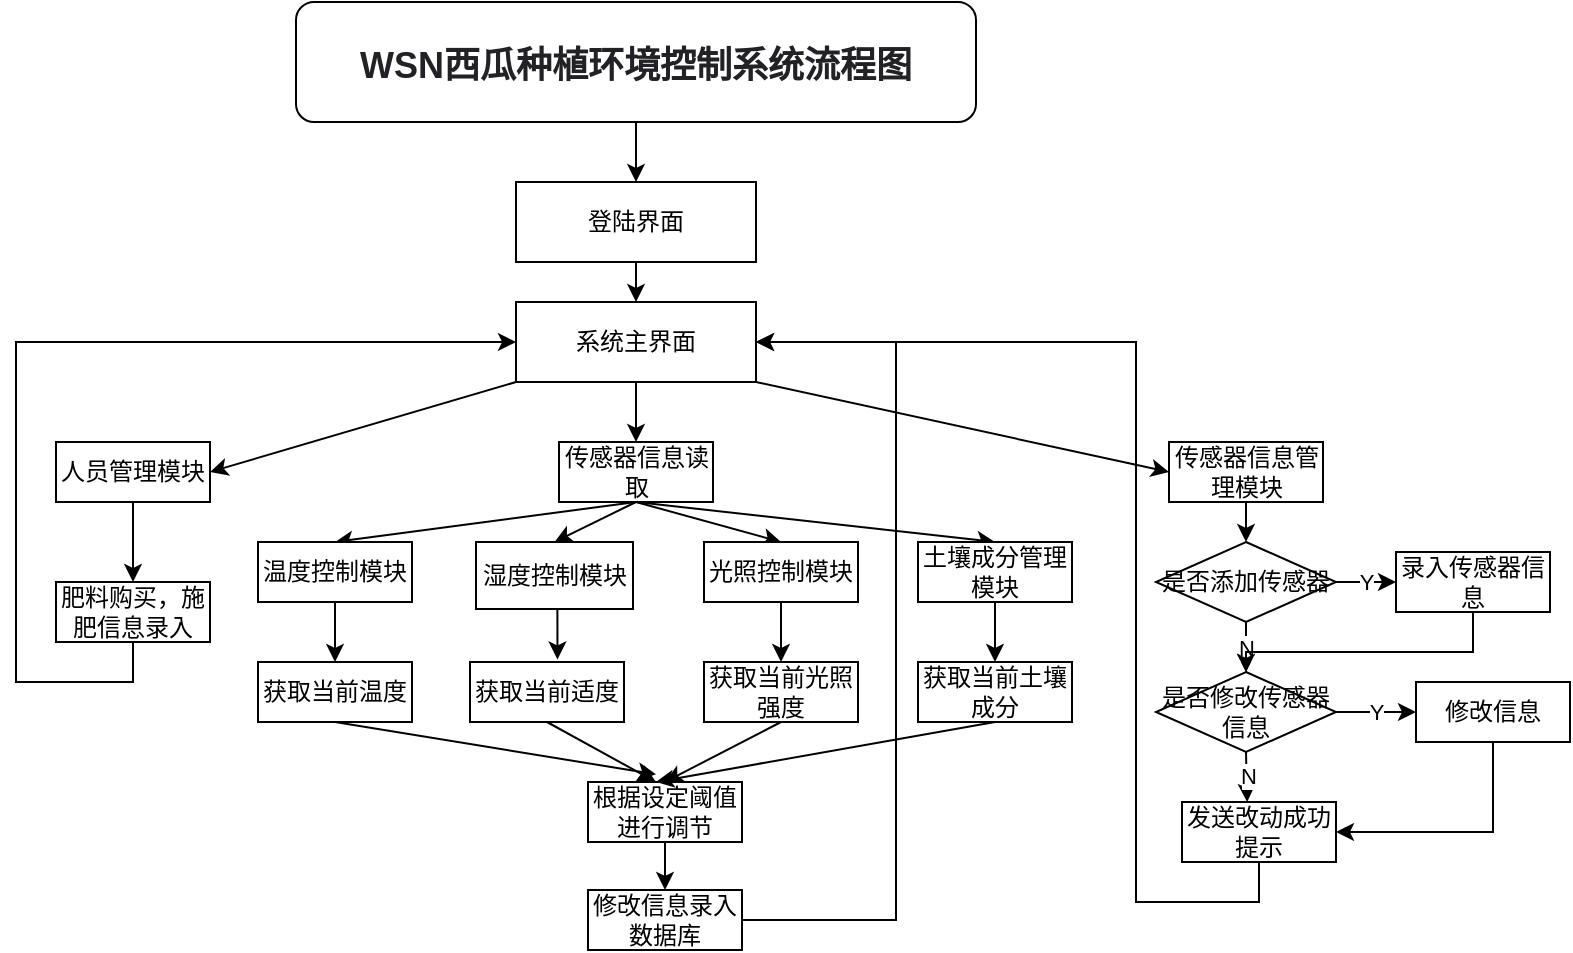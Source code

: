 <mxfile version="21.3.7" type="github">
  <diagram name="第 1 页" id="uYOzKwJhcK0Re-k-pvqv">
    <mxGraphModel dx="1008" dy="439" grid="1" gridSize="10" guides="1" tooltips="1" connect="1" arrows="1" fold="1" page="1" pageScale="1" pageWidth="827" pageHeight="1169" math="0" shadow="0">
      <root>
        <mxCell id="0" />
        <mxCell id="1" parent="0" />
        <mxCell id="0DfjW3Tcr3vnO2-7GO_Q-34" style="edgeStyle=orthogonalEdgeStyle;rounded=0;orthogonalLoop=1;jettySize=auto;html=1;exitX=0.5;exitY=1;exitDx=0;exitDy=0;entryX=0.5;entryY=0;entryDx=0;entryDy=0;" edge="1" parent="1" source="0DfjW3Tcr3vnO2-7GO_Q-2" target="0DfjW3Tcr3vnO2-7GO_Q-3">
          <mxGeometry relative="1" as="geometry" />
        </mxCell>
        <mxCell id="0DfjW3Tcr3vnO2-7GO_Q-2" value="&lt;h1 style=&quot;box-sizing: border-box; outline: 0px; margin: 0px; padding: 0px; font-family: &amp;quot;PingFang SC&amp;quot;, &amp;quot;Microsoft YaHei&amp;quot;, SimHei, Arial, SimSun; overflow-wrap: break-word; color: rgb(34, 34, 38); word-break: break-all; font-variant-ligatures: common-ligatures; text-align: start; background-color: rgb(255, 255, 255); user-select: text !important;&quot; id=&quot;articleContentId&quot; class=&quot;title-article&quot;&gt;&lt;font style=&quot;font-size: 18px;&quot;&gt;WSN西瓜种植环境控制系统流程图&lt;/font&gt;&lt;/h1&gt;" style="rounded=1;whiteSpace=wrap;html=1;" vertex="1" parent="1">
          <mxGeometry x="190" y="110" width="340" height="60" as="geometry" />
        </mxCell>
        <mxCell id="0DfjW3Tcr3vnO2-7GO_Q-36" style="edgeStyle=orthogonalEdgeStyle;rounded=0;orthogonalLoop=1;jettySize=auto;html=1;exitX=0.5;exitY=1;exitDx=0;exitDy=0;entryX=0.5;entryY=0;entryDx=0;entryDy=0;" edge="1" parent="1" source="0DfjW3Tcr3vnO2-7GO_Q-3" target="0DfjW3Tcr3vnO2-7GO_Q-4">
          <mxGeometry relative="1" as="geometry" />
        </mxCell>
        <mxCell id="0DfjW3Tcr3vnO2-7GO_Q-3" value="登陆界面" style="rounded=0;whiteSpace=wrap;html=1;" vertex="1" parent="1">
          <mxGeometry x="300" y="200" width="120" height="40" as="geometry" />
        </mxCell>
        <mxCell id="0DfjW3Tcr3vnO2-7GO_Q-35" style="edgeStyle=orthogonalEdgeStyle;rounded=0;orthogonalLoop=1;jettySize=auto;html=1;exitX=0.5;exitY=1;exitDx=0;exitDy=0;entryX=0.5;entryY=0;entryDx=0;entryDy=0;" edge="1" parent="1" source="0DfjW3Tcr3vnO2-7GO_Q-4" target="0DfjW3Tcr3vnO2-7GO_Q-5">
          <mxGeometry relative="1" as="geometry" />
        </mxCell>
        <mxCell id="0DfjW3Tcr3vnO2-7GO_Q-57" style="rounded=0;orthogonalLoop=1;jettySize=auto;html=1;exitX=1;exitY=1;exitDx=0;exitDy=0;entryX=0;entryY=0.5;entryDx=0;entryDy=0;" edge="1" parent="1" source="0DfjW3Tcr3vnO2-7GO_Q-4" target="0DfjW3Tcr3vnO2-7GO_Q-38">
          <mxGeometry relative="1" as="geometry" />
        </mxCell>
        <mxCell id="0DfjW3Tcr3vnO2-7GO_Q-64" style="rounded=0;orthogonalLoop=1;jettySize=auto;html=1;exitX=0;exitY=1;exitDx=0;exitDy=0;entryX=1;entryY=0.5;entryDx=0;entryDy=0;" edge="1" parent="1" source="0DfjW3Tcr3vnO2-7GO_Q-4" target="0DfjW3Tcr3vnO2-7GO_Q-61">
          <mxGeometry relative="1" as="geometry" />
        </mxCell>
        <mxCell id="0DfjW3Tcr3vnO2-7GO_Q-4" value="系统主界面" style="rounded=0;whiteSpace=wrap;html=1;" vertex="1" parent="1">
          <mxGeometry x="300" y="260" width="120" height="40" as="geometry" />
        </mxCell>
        <mxCell id="0DfjW3Tcr3vnO2-7GO_Q-19" style="rounded=0;orthogonalLoop=1;jettySize=auto;html=1;exitX=0.5;exitY=1;exitDx=0;exitDy=0;entryX=0.5;entryY=0;entryDx=0;entryDy=0;" edge="1" parent="1" source="0DfjW3Tcr3vnO2-7GO_Q-5" target="0DfjW3Tcr3vnO2-7GO_Q-6">
          <mxGeometry relative="1" as="geometry" />
        </mxCell>
        <mxCell id="0DfjW3Tcr3vnO2-7GO_Q-21" style="rounded=0;orthogonalLoop=1;jettySize=auto;html=1;exitX=0.5;exitY=1;exitDx=0;exitDy=0;entryX=0.5;entryY=0;entryDx=0;entryDy=0;" edge="1" parent="1" source="0DfjW3Tcr3vnO2-7GO_Q-5" target="0DfjW3Tcr3vnO2-7GO_Q-8">
          <mxGeometry relative="1" as="geometry" />
        </mxCell>
        <mxCell id="0DfjW3Tcr3vnO2-7GO_Q-22" style="rounded=0;orthogonalLoop=1;jettySize=auto;html=1;exitX=0.5;exitY=1;exitDx=0;exitDy=0;entryX=0.5;entryY=0;entryDx=0;entryDy=0;" edge="1" parent="1" source="0DfjW3Tcr3vnO2-7GO_Q-5" target="0DfjW3Tcr3vnO2-7GO_Q-17">
          <mxGeometry relative="1" as="geometry" />
        </mxCell>
        <mxCell id="0DfjW3Tcr3vnO2-7GO_Q-24" style="rounded=0;orthogonalLoop=1;jettySize=auto;html=1;exitX=0.5;exitY=1;exitDx=0;exitDy=0;entryX=0;entryY=0.5;entryDx=0;entryDy=0;" edge="1" parent="1" source="0DfjW3Tcr3vnO2-7GO_Q-5" target="0DfjW3Tcr3vnO2-7GO_Q-7">
          <mxGeometry relative="1" as="geometry" />
        </mxCell>
        <mxCell id="0DfjW3Tcr3vnO2-7GO_Q-5" value="传感器信息读取" style="rounded=0;whiteSpace=wrap;html=1;" vertex="1" parent="1">
          <mxGeometry x="321.5" y="330" width="77" height="30" as="geometry" />
        </mxCell>
        <mxCell id="0DfjW3Tcr3vnO2-7GO_Q-25" style="edgeStyle=orthogonalEdgeStyle;rounded=0;orthogonalLoop=1;jettySize=auto;html=1;exitX=0.5;exitY=1;exitDx=0;exitDy=0;entryX=0.5;entryY=0;entryDx=0;entryDy=0;" edge="1" parent="1" source="0DfjW3Tcr3vnO2-7GO_Q-6" target="0DfjW3Tcr3vnO2-7GO_Q-9">
          <mxGeometry relative="1" as="geometry" />
        </mxCell>
        <mxCell id="0DfjW3Tcr3vnO2-7GO_Q-6" value="温度控制模块" style="rounded=0;whiteSpace=wrap;html=1;" vertex="1" parent="1">
          <mxGeometry x="171" y="380" width="77" height="30" as="geometry" />
        </mxCell>
        <mxCell id="0DfjW3Tcr3vnO2-7GO_Q-26" style="edgeStyle=orthogonalEdgeStyle;rounded=0;orthogonalLoop=1;jettySize=auto;html=1;exitX=1;exitY=0.5;exitDx=0;exitDy=0;entryX=0.568;entryY=-0.043;entryDx=0;entryDy=0;entryPerimeter=0;" edge="1" parent="1" source="0DfjW3Tcr3vnO2-7GO_Q-7" target="0DfjW3Tcr3vnO2-7GO_Q-15">
          <mxGeometry relative="1" as="geometry" />
        </mxCell>
        <mxCell id="0DfjW3Tcr3vnO2-7GO_Q-7" value="湿度控制模块" style="rounded=0;whiteSpace=wrap;html=1;direction=south;" vertex="1" parent="1">
          <mxGeometry x="280" y="380" width="78.5" height="33.5" as="geometry" />
        </mxCell>
        <mxCell id="0DfjW3Tcr3vnO2-7GO_Q-27" style="edgeStyle=orthogonalEdgeStyle;rounded=0;orthogonalLoop=1;jettySize=auto;html=1;exitX=0.5;exitY=1;exitDx=0;exitDy=0;entryX=0.5;entryY=0;entryDx=0;entryDy=0;" edge="1" parent="1" source="0DfjW3Tcr3vnO2-7GO_Q-8" target="0DfjW3Tcr3vnO2-7GO_Q-16">
          <mxGeometry relative="1" as="geometry" />
        </mxCell>
        <mxCell id="0DfjW3Tcr3vnO2-7GO_Q-8" value="光照控制模块" style="rounded=0;whiteSpace=wrap;html=1;" vertex="1" parent="1">
          <mxGeometry x="394" y="380" width="77" height="30" as="geometry" />
        </mxCell>
        <mxCell id="0DfjW3Tcr3vnO2-7GO_Q-29" style="rounded=0;orthogonalLoop=1;jettySize=auto;html=1;exitX=0.5;exitY=1;exitDx=0;exitDy=0;entryX=0.441;entryY=-0.128;entryDx=0;entryDy=0;entryPerimeter=0;" edge="1" parent="1" source="0DfjW3Tcr3vnO2-7GO_Q-9" target="0DfjW3Tcr3vnO2-7GO_Q-13">
          <mxGeometry relative="1" as="geometry" />
        </mxCell>
        <mxCell id="0DfjW3Tcr3vnO2-7GO_Q-9" value="获取当前温度" style="rounded=0;whiteSpace=wrap;html=1;" vertex="1" parent="1">
          <mxGeometry x="171" y="440" width="77" height="30" as="geometry" />
        </mxCell>
        <mxCell id="0DfjW3Tcr3vnO2-7GO_Q-59" style="edgeStyle=orthogonalEdgeStyle;rounded=0;orthogonalLoop=1;jettySize=auto;html=1;exitX=1;exitY=0.5;exitDx=0;exitDy=0;entryX=1;entryY=0.5;entryDx=0;entryDy=0;" edge="1" parent="1" source="0DfjW3Tcr3vnO2-7GO_Q-11" target="0DfjW3Tcr3vnO2-7GO_Q-4">
          <mxGeometry relative="1" as="geometry">
            <Array as="points">
              <mxPoint x="490" y="569" />
              <mxPoint x="490" y="280" />
            </Array>
          </mxGeometry>
        </mxCell>
        <mxCell id="0DfjW3Tcr3vnO2-7GO_Q-11" value="修改信息录入数据库" style="rounded=0;whiteSpace=wrap;html=1;" vertex="1" parent="1">
          <mxGeometry x="336" y="554" width="77" height="30" as="geometry" />
        </mxCell>
        <mxCell id="0DfjW3Tcr3vnO2-7GO_Q-33" style="edgeStyle=orthogonalEdgeStyle;rounded=0;orthogonalLoop=1;jettySize=auto;html=1;exitX=0.5;exitY=1;exitDx=0;exitDy=0;entryX=0.5;entryY=0;entryDx=0;entryDy=0;" edge="1" parent="1" source="0DfjW3Tcr3vnO2-7GO_Q-13" target="0DfjW3Tcr3vnO2-7GO_Q-11">
          <mxGeometry relative="1" as="geometry" />
        </mxCell>
        <mxCell id="0DfjW3Tcr3vnO2-7GO_Q-13" value="根据设定阈值进行调节" style="rounded=0;whiteSpace=wrap;html=1;" vertex="1" parent="1">
          <mxGeometry x="336" y="500" width="77" height="30" as="geometry" />
        </mxCell>
        <mxCell id="0DfjW3Tcr3vnO2-7GO_Q-30" style="rounded=0;orthogonalLoop=1;jettySize=auto;html=1;exitX=0.5;exitY=1;exitDx=0;exitDy=0;" edge="1" parent="1" source="0DfjW3Tcr3vnO2-7GO_Q-15">
          <mxGeometry relative="1" as="geometry">
            <mxPoint x="370" y="500" as="targetPoint" />
          </mxGeometry>
        </mxCell>
        <mxCell id="0DfjW3Tcr3vnO2-7GO_Q-15" value="获取当前适度" style="rounded=0;whiteSpace=wrap;html=1;" vertex="1" parent="1">
          <mxGeometry x="277" y="440" width="77" height="30" as="geometry" />
        </mxCell>
        <mxCell id="0DfjW3Tcr3vnO2-7GO_Q-31" style="rounded=0;orthogonalLoop=1;jettySize=auto;html=1;exitX=0.5;exitY=1;exitDx=0;exitDy=0;entryX=0.5;entryY=0;entryDx=0;entryDy=0;" edge="1" parent="1" source="0DfjW3Tcr3vnO2-7GO_Q-16" target="0DfjW3Tcr3vnO2-7GO_Q-13">
          <mxGeometry relative="1" as="geometry" />
        </mxCell>
        <mxCell id="0DfjW3Tcr3vnO2-7GO_Q-16" value="获取当前光照强度" style="rounded=0;whiteSpace=wrap;html=1;" vertex="1" parent="1">
          <mxGeometry x="394" y="440" width="77" height="30" as="geometry" />
        </mxCell>
        <mxCell id="0DfjW3Tcr3vnO2-7GO_Q-28" style="edgeStyle=orthogonalEdgeStyle;rounded=0;orthogonalLoop=1;jettySize=auto;html=1;exitX=0.5;exitY=1;exitDx=0;exitDy=0;entryX=0.5;entryY=0;entryDx=0;entryDy=0;" edge="1" parent="1" source="0DfjW3Tcr3vnO2-7GO_Q-17" target="0DfjW3Tcr3vnO2-7GO_Q-18">
          <mxGeometry relative="1" as="geometry" />
        </mxCell>
        <mxCell id="0DfjW3Tcr3vnO2-7GO_Q-17" value="土壤成分管理模块" style="rounded=0;whiteSpace=wrap;html=1;" vertex="1" parent="1">
          <mxGeometry x="501" y="380" width="77" height="30" as="geometry" />
        </mxCell>
        <mxCell id="0DfjW3Tcr3vnO2-7GO_Q-32" style="rounded=0;orthogonalLoop=1;jettySize=auto;html=1;exitX=0.5;exitY=1;exitDx=0;exitDy=0;" edge="1" parent="1" source="0DfjW3Tcr3vnO2-7GO_Q-18">
          <mxGeometry relative="1" as="geometry">
            <mxPoint x="370" y="500" as="targetPoint" />
          </mxGeometry>
        </mxCell>
        <mxCell id="0DfjW3Tcr3vnO2-7GO_Q-18" value="获取当前土壤成分" style="rounded=0;whiteSpace=wrap;html=1;" vertex="1" parent="1">
          <mxGeometry x="501" y="440" width="77" height="30" as="geometry" />
        </mxCell>
        <mxCell id="0DfjW3Tcr3vnO2-7GO_Q-44" style="edgeStyle=orthogonalEdgeStyle;rounded=0;orthogonalLoop=1;jettySize=auto;html=1;exitX=0.5;exitY=1;exitDx=0;exitDy=0;entryX=0.5;entryY=0;entryDx=0;entryDy=0;" edge="1" parent="1" source="0DfjW3Tcr3vnO2-7GO_Q-38" target="0DfjW3Tcr3vnO2-7GO_Q-40">
          <mxGeometry relative="1" as="geometry" />
        </mxCell>
        <mxCell id="0DfjW3Tcr3vnO2-7GO_Q-38" value="传感器信息管理模块" style="rounded=0;whiteSpace=wrap;html=1;" vertex="1" parent="1">
          <mxGeometry x="626.5" y="330" width="77" height="30" as="geometry" />
        </mxCell>
        <mxCell id="0DfjW3Tcr3vnO2-7GO_Q-42" value="Y" style="edgeStyle=orthogonalEdgeStyle;rounded=0;orthogonalLoop=1;jettySize=auto;html=1;exitX=1;exitY=0.5;exitDx=0;exitDy=0;entryX=0;entryY=0.5;entryDx=0;entryDy=0;" edge="1" parent="1" source="0DfjW3Tcr3vnO2-7GO_Q-40" target="0DfjW3Tcr3vnO2-7GO_Q-41">
          <mxGeometry relative="1" as="geometry" />
        </mxCell>
        <mxCell id="0DfjW3Tcr3vnO2-7GO_Q-53" value="N" style="edgeStyle=orthogonalEdgeStyle;rounded=0;orthogonalLoop=1;jettySize=auto;html=1;exitX=0.5;exitY=1;exitDx=0;exitDy=0;entryX=0.5;entryY=0;entryDx=0;entryDy=0;" edge="1" parent="1" source="0DfjW3Tcr3vnO2-7GO_Q-40" target="0DfjW3Tcr3vnO2-7GO_Q-48">
          <mxGeometry relative="1" as="geometry" />
        </mxCell>
        <mxCell id="0DfjW3Tcr3vnO2-7GO_Q-40" value="是否添加传感器" style="rhombus;whiteSpace=wrap;html=1;" vertex="1" parent="1">
          <mxGeometry x="620" y="380" width="90" height="40" as="geometry" />
        </mxCell>
        <mxCell id="0DfjW3Tcr3vnO2-7GO_Q-52" style="edgeStyle=orthogonalEdgeStyle;rounded=0;orthogonalLoop=1;jettySize=auto;html=1;exitX=0.5;exitY=1;exitDx=0;exitDy=0;entryX=0.5;entryY=0;entryDx=0;entryDy=0;" edge="1" parent="1" source="0DfjW3Tcr3vnO2-7GO_Q-41" target="0DfjW3Tcr3vnO2-7GO_Q-48">
          <mxGeometry relative="1" as="geometry">
            <Array as="points">
              <mxPoint x="778" y="435" />
              <mxPoint x="665" y="435" />
            </Array>
          </mxGeometry>
        </mxCell>
        <mxCell id="0DfjW3Tcr3vnO2-7GO_Q-41" value="录入传感器信息" style="rounded=0;whiteSpace=wrap;html=1;" vertex="1" parent="1">
          <mxGeometry x="740" y="385" width="77" height="30" as="geometry" />
        </mxCell>
        <mxCell id="0DfjW3Tcr3vnO2-7GO_Q-51" value="Y" style="edgeStyle=orthogonalEdgeStyle;rounded=0;orthogonalLoop=1;jettySize=auto;html=1;exitX=1;exitY=0.5;exitDx=0;exitDy=0;entryX=0;entryY=0.5;entryDx=0;entryDy=0;" edge="1" parent="1" source="0DfjW3Tcr3vnO2-7GO_Q-48" target="0DfjW3Tcr3vnO2-7GO_Q-49">
          <mxGeometry relative="1" as="geometry" />
        </mxCell>
        <mxCell id="0DfjW3Tcr3vnO2-7GO_Q-56" value="N" style="edgeStyle=orthogonalEdgeStyle;rounded=0;orthogonalLoop=1;jettySize=auto;html=1;exitX=0.5;exitY=1;exitDx=0;exitDy=0;entryX=0.423;entryY=-0.001;entryDx=0;entryDy=0;entryPerimeter=0;" edge="1" parent="1" source="0DfjW3Tcr3vnO2-7GO_Q-48" target="0DfjW3Tcr3vnO2-7GO_Q-54">
          <mxGeometry relative="1" as="geometry" />
        </mxCell>
        <mxCell id="0DfjW3Tcr3vnO2-7GO_Q-48" value="是否修改传感器信息" style="rhombus;whiteSpace=wrap;html=1;" vertex="1" parent="1">
          <mxGeometry x="620" y="445" width="90" height="40" as="geometry" />
        </mxCell>
        <mxCell id="0DfjW3Tcr3vnO2-7GO_Q-55" style="edgeStyle=orthogonalEdgeStyle;rounded=0;orthogonalLoop=1;jettySize=auto;html=1;exitX=0.5;exitY=1;exitDx=0;exitDy=0;entryX=1;entryY=0.5;entryDx=0;entryDy=0;" edge="1" parent="1" source="0DfjW3Tcr3vnO2-7GO_Q-49" target="0DfjW3Tcr3vnO2-7GO_Q-54">
          <mxGeometry relative="1" as="geometry" />
        </mxCell>
        <mxCell id="0DfjW3Tcr3vnO2-7GO_Q-49" value="修改信息" style="rounded=0;whiteSpace=wrap;html=1;" vertex="1" parent="1">
          <mxGeometry x="750" y="450" width="77" height="30" as="geometry" />
        </mxCell>
        <mxCell id="0DfjW3Tcr3vnO2-7GO_Q-58" style="edgeStyle=orthogonalEdgeStyle;rounded=0;orthogonalLoop=1;jettySize=auto;html=1;exitX=0.5;exitY=1;exitDx=0;exitDy=0;entryX=1;entryY=0.5;entryDx=0;entryDy=0;" edge="1" parent="1" source="0DfjW3Tcr3vnO2-7GO_Q-54" target="0DfjW3Tcr3vnO2-7GO_Q-4">
          <mxGeometry relative="1" as="geometry">
            <Array as="points">
              <mxPoint x="672" y="560" />
              <mxPoint x="610" y="560" />
              <mxPoint x="610" y="280" />
            </Array>
          </mxGeometry>
        </mxCell>
        <mxCell id="0DfjW3Tcr3vnO2-7GO_Q-54" value="发送改动成功提示" style="rounded=0;whiteSpace=wrap;html=1;" vertex="1" parent="1">
          <mxGeometry x="633" y="510" width="77" height="30" as="geometry" />
        </mxCell>
        <mxCell id="0DfjW3Tcr3vnO2-7GO_Q-65" style="edgeStyle=orthogonalEdgeStyle;rounded=0;orthogonalLoop=1;jettySize=auto;html=1;exitX=0.5;exitY=1;exitDx=0;exitDy=0;entryX=0.5;entryY=0;entryDx=0;entryDy=0;" edge="1" parent="1" source="0DfjW3Tcr3vnO2-7GO_Q-61" target="0DfjW3Tcr3vnO2-7GO_Q-62">
          <mxGeometry relative="1" as="geometry" />
        </mxCell>
        <mxCell id="0DfjW3Tcr3vnO2-7GO_Q-61" value="人员管理模块" style="rounded=0;whiteSpace=wrap;html=1;" vertex="1" parent="1">
          <mxGeometry x="70" y="330" width="77" height="30" as="geometry" />
        </mxCell>
        <mxCell id="0DfjW3Tcr3vnO2-7GO_Q-66" style="edgeStyle=orthogonalEdgeStyle;rounded=0;orthogonalLoop=1;jettySize=auto;html=1;exitX=0.5;exitY=1;exitDx=0;exitDy=0;entryX=0;entryY=0.5;entryDx=0;entryDy=0;" edge="1" parent="1" source="0DfjW3Tcr3vnO2-7GO_Q-62" target="0DfjW3Tcr3vnO2-7GO_Q-4">
          <mxGeometry relative="1" as="geometry">
            <Array as="points">
              <mxPoint x="108" y="450" />
              <mxPoint x="50" y="450" />
              <mxPoint x="50" y="280" />
            </Array>
          </mxGeometry>
        </mxCell>
        <mxCell id="0DfjW3Tcr3vnO2-7GO_Q-62" value="肥料购买，施肥信息录入" style="rounded=0;whiteSpace=wrap;html=1;" vertex="1" parent="1">
          <mxGeometry x="70" y="400" width="77" height="30" as="geometry" />
        </mxCell>
      </root>
    </mxGraphModel>
  </diagram>
</mxfile>

